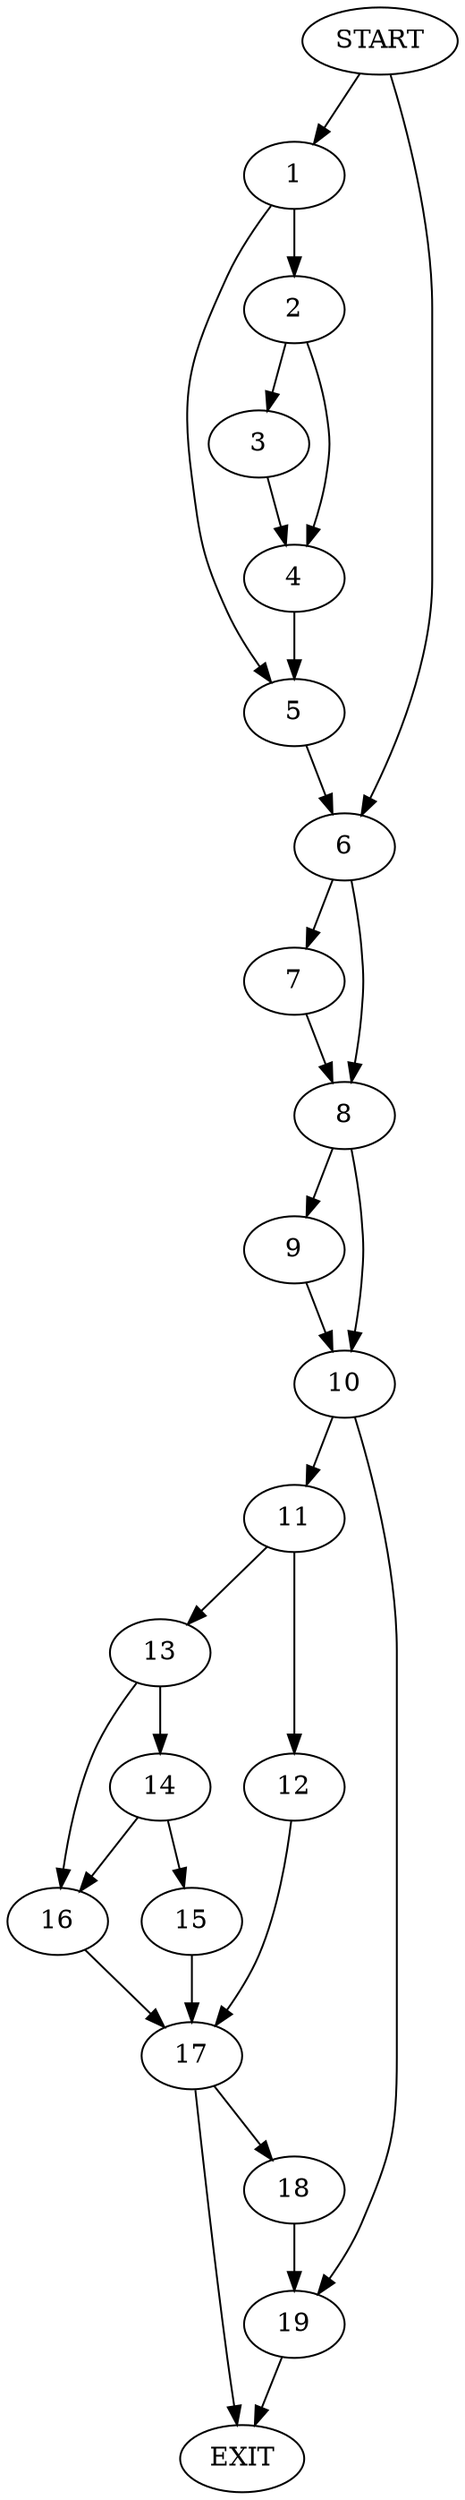 digraph { 
0 [label="START"];
1;
2;
3;
4;
5;
6;
7;
8;
9;
10;
11;
12;
13;
14;
15;
16;
17;
18;
19;
20[label="EXIT"];
0 -> 6;
0 -> 1;
1 -> 2;
1 -> 5;
2 -> 4;
2 -> 3;
3 -> 4;
4 -> 5;
5 -> 6;
6 -> 8;
6 -> 7;
7 -> 8;
8 -> 9;
8 -> 10;
9 -> 10;
10 -> 11;
10 -> 19;
11 -> 12;
11 -> 13;
12 -> 17;
13 -> 14;
13 -> 16;
14 -> 15;
14 -> 16;
15 -> 17;
16 -> 17;
17 -> 20;
17 -> 18;
18 -> 19;
19 -> 20;
}
